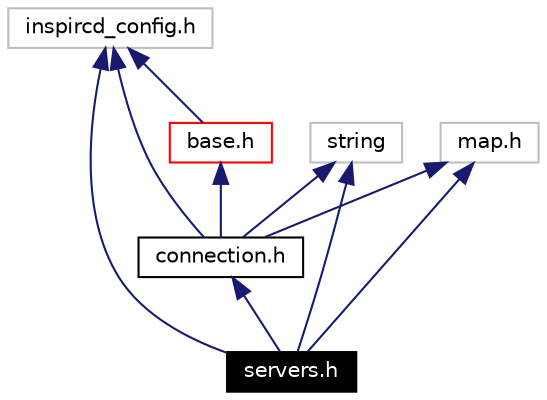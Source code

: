 digraph inheritance
{
  Node71 [shape="box",label="servers.h",fontsize=10,height=0.2,width=0.4,fontname="Helvetica",color="black",style="filled" fontcolor="white"];
  Node72 -> Node71 [dir=back,color="midnightblue",fontsize=10,style="solid",fontname="Helvetica"];
  Node72 [shape="box",label="inspircd_config.h",fontsize=10,height=0.2,width=0.4,fontname="Helvetica",color="grey75"];
  Node73 -> Node71 [dir=back,color="midnightblue",fontsize=10,style="solid",fontname="Helvetica"];
  Node73 [shape="box",label="connection.h",fontsize=10,height=0.2,width=0.4,fontname="Helvetica",color="black",URL="$connection_8h.html"];
  Node72 -> Node73 [dir=back,color="midnightblue",fontsize=10,style="solid",fontname="Helvetica"];
  Node74 -> Node73 [dir=back,color="midnightblue",fontsize=10,style="solid",fontname="Helvetica"];
  Node74 [shape="box",label="base.h",fontsize=10,height=0.2,width=0.4,fontname="Helvetica",color="red",URL="$base_8h.html"];
  Node72 -> Node74 [dir=back,color="midnightblue",fontsize=10,style="solid",fontname="Helvetica"];
  Node76 -> Node73 [dir=back,color="midnightblue",fontsize=10,style="solid",fontname="Helvetica"];
  Node76 [shape="box",label="string",fontsize=10,height=0.2,width=0.4,fontname="Helvetica",color="grey75"];
  Node77 -> Node73 [dir=back,color="midnightblue",fontsize=10,style="solid",fontname="Helvetica"];
  Node77 [shape="box",label="map.h",fontsize=10,height=0.2,width=0.4,fontname="Helvetica",color="grey75"];
  Node76 -> Node71 [dir=back,color="midnightblue",fontsize=10,style="solid",fontname="Helvetica"];
  Node77 -> Node71 [dir=back,color="midnightblue",fontsize=10,style="solid",fontname="Helvetica"];
}
